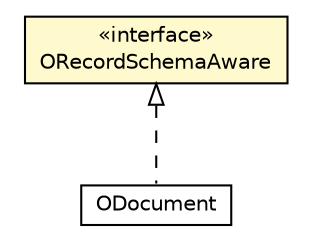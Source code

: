 #!/usr/local/bin/dot
#
# Class diagram 
# Generated by UMLGraph version R5_6-24-gf6e263 (http://www.umlgraph.org/)
#

digraph G {
	edge [fontname="Helvetica",fontsize=10,labelfontname="Helvetica",labelfontsize=10];
	node [fontname="Helvetica",fontsize=10,shape=plaintext];
	nodesep=0.25;
	ranksep=0.5;
	// com.orientechnologies.orient.core.record.impl.ODocument
	c3052663 [label=<<table title="com.orientechnologies.orient.core.record.impl.ODocument" border="0" cellborder="1" cellspacing="0" cellpadding="2" port="p" href="./impl/ODocument.html">
		<tr><td><table border="0" cellspacing="0" cellpadding="1">
<tr><td align="center" balign="center"> ODocument </td></tr>
		</table></td></tr>
		</table>>, URL="./impl/ODocument.html", fontname="Helvetica", fontcolor="black", fontsize=10.0];
	// com.orientechnologies.orient.core.record.ORecordSchemaAware
	c3052677 [label=<<table title="com.orientechnologies.orient.core.record.ORecordSchemaAware" border="0" cellborder="1" cellspacing="0" cellpadding="2" port="p" bgcolor="lemonChiffon" href="./ORecordSchemaAware.html">
		<tr><td><table border="0" cellspacing="0" cellpadding="1">
<tr><td align="center" balign="center"> &#171;interface&#187; </td></tr>
<tr><td align="center" balign="center"> ORecordSchemaAware </td></tr>
		</table></td></tr>
		</table>>, URL="./ORecordSchemaAware.html", fontname="Helvetica", fontcolor="black", fontsize=10.0];
	//com.orientechnologies.orient.core.record.impl.ODocument implements com.orientechnologies.orient.core.record.ORecordSchemaAware
	c3052677:p -> c3052663:p [dir=back,arrowtail=empty,style=dashed];
}

